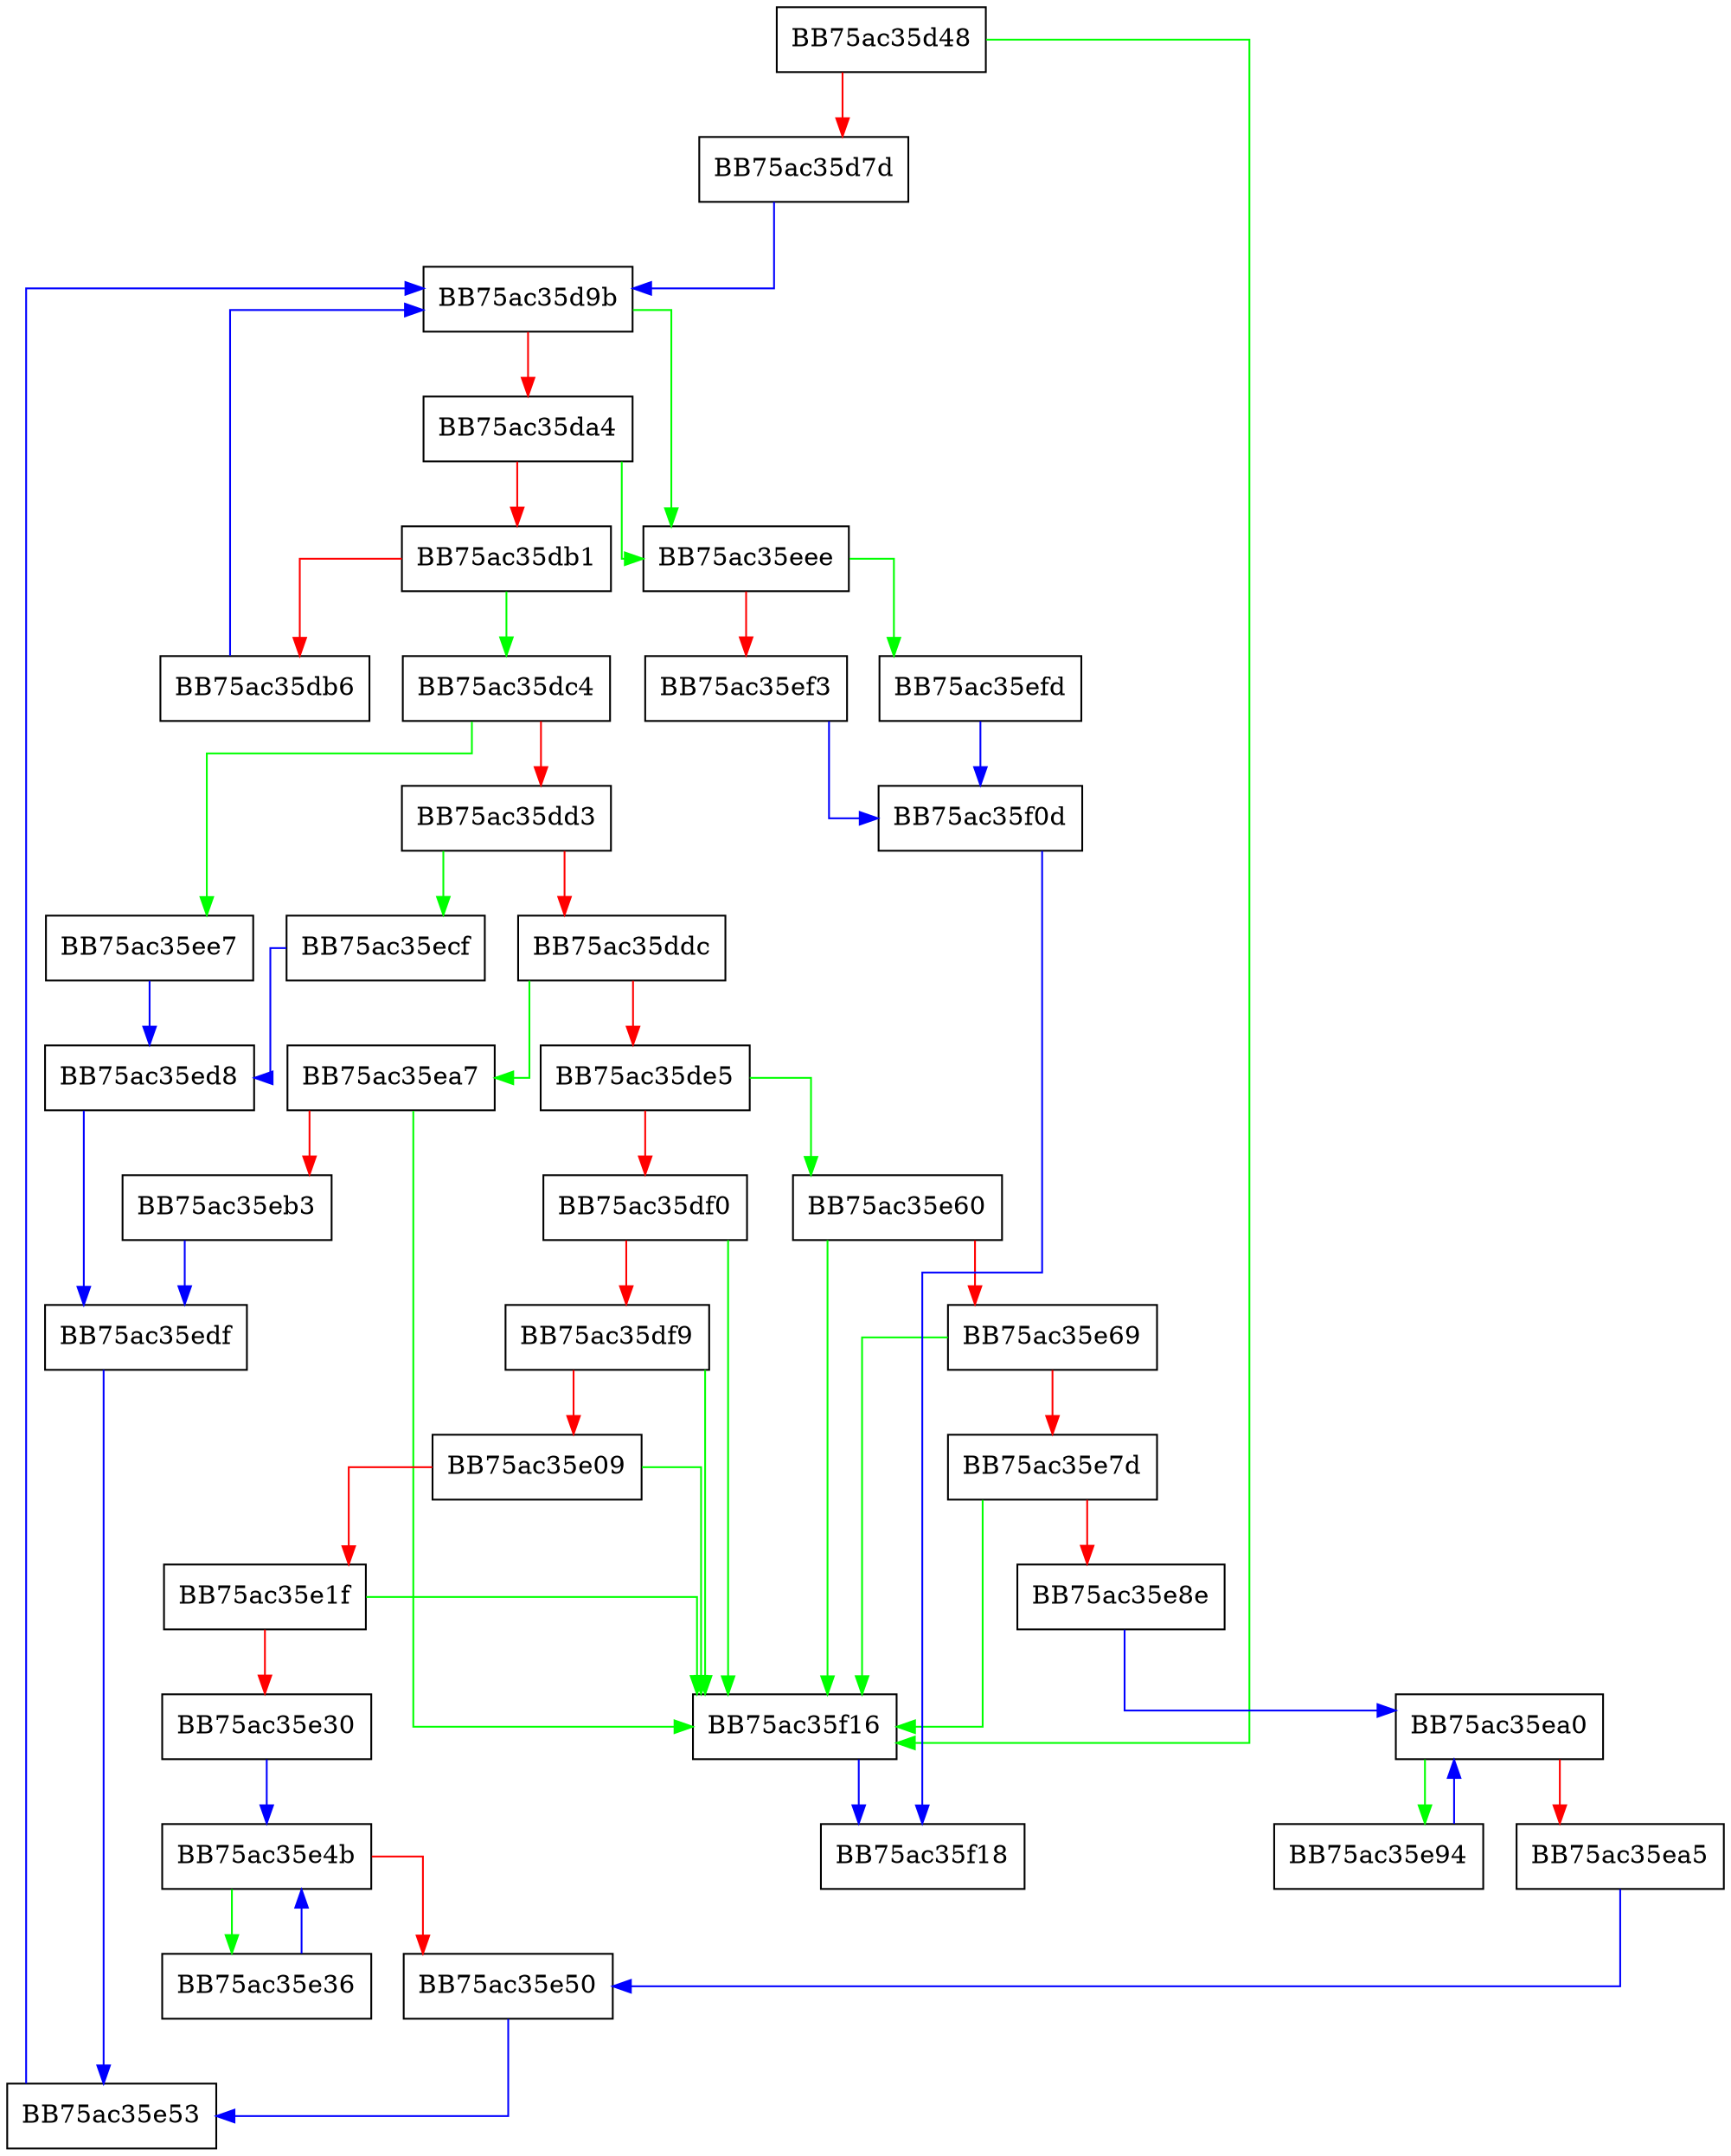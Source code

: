 digraph DecodeRarEncodedUnicode {
  node [shape="box"];
  graph [splines=ortho];
  BB75ac35d48 -> BB75ac35f16 [color="green"];
  BB75ac35d48 -> BB75ac35d7d [color="red"];
  BB75ac35d7d -> BB75ac35d9b [color="blue"];
  BB75ac35d9b -> BB75ac35eee [color="green"];
  BB75ac35d9b -> BB75ac35da4 [color="red"];
  BB75ac35da4 -> BB75ac35eee [color="green"];
  BB75ac35da4 -> BB75ac35db1 [color="red"];
  BB75ac35db1 -> BB75ac35dc4 [color="green"];
  BB75ac35db1 -> BB75ac35db6 [color="red"];
  BB75ac35db6 -> BB75ac35d9b [color="blue"];
  BB75ac35dc4 -> BB75ac35ee7 [color="green"];
  BB75ac35dc4 -> BB75ac35dd3 [color="red"];
  BB75ac35dd3 -> BB75ac35ecf [color="green"];
  BB75ac35dd3 -> BB75ac35ddc [color="red"];
  BB75ac35ddc -> BB75ac35ea7 [color="green"];
  BB75ac35ddc -> BB75ac35de5 [color="red"];
  BB75ac35de5 -> BB75ac35e60 [color="green"];
  BB75ac35de5 -> BB75ac35df0 [color="red"];
  BB75ac35df0 -> BB75ac35f16 [color="green"];
  BB75ac35df0 -> BB75ac35df9 [color="red"];
  BB75ac35df9 -> BB75ac35f16 [color="green"];
  BB75ac35df9 -> BB75ac35e09 [color="red"];
  BB75ac35e09 -> BB75ac35f16 [color="green"];
  BB75ac35e09 -> BB75ac35e1f [color="red"];
  BB75ac35e1f -> BB75ac35f16 [color="green"];
  BB75ac35e1f -> BB75ac35e30 [color="red"];
  BB75ac35e30 -> BB75ac35e4b [color="blue"];
  BB75ac35e36 -> BB75ac35e4b [color="blue"];
  BB75ac35e4b -> BB75ac35e36 [color="green"];
  BB75ac35e4b -> BB75ac35e50 [color="red"];
  BB75ac35e50 -> BB75ac35e53 [color="blue"];
  BB75ac35e53 -> BB75ac35d9b [color="blue"];
  BB75ac35e60 -> BB75ac35f16 [color="green"];
  BB75ac35e60 -> BB75ac35e69 [color="red"];
  BB75ac35e69 -> BB75ac35f16 [color="green"];
  BB75ac35e69 -> BB75ac35e7d [color="red"];
  BB75ac35e7d -> BB75ac35f16 [color="green"];
  BB75ac35e7d -> BB75ac35e8e [color="red"];
  BB75ac35e8e -> BB75ac35ea0 [color="blue"];
  BB75ac35e94 -> BB75ac35ea0 [color="blue"];
  BB75ac35ea0 -> BB75ac35e94 [color="green"];
  BB75ac35ea0 -> BB75ac35ea5 [color="red"];
  BB75ac35ea5 -> BB75ac35e50 [color="blue"];
  BB75ac35ea7 -> BB75ac35f16 [color="green"];
  BB75ac35ea7 -> BB75ac35eb3 [color="red"];
  BB75ac35eb3 -> BB75ac35edf [color="blue"];
  BB75ac35ecf -> BB75ac35ed8 [color="blue"];
  BB75ac35ed8 -> BB75ac35edf [color="blue"];
  BB75ac35edf -> BB75ac35e53 [color="blue"];
  BB75ac35ee7 -> BB75ac35ed8 [color="blue"];
  BB75ac35eee -> BB75ac35efd [color="green"];
  BB75ac35eee -> BB75ac35ef3 [color="red"];
  BB75ac35ef3 -> BB75ac35f0d [color="blue"];
  BB75ac35efd -> BB75ac35f0d [color="blue"];
  BB75ac35f0d -> BB75ac35f18 [color="blue"];
  BB75ac35f16 -> BB75ac35f18 [color="blue"];
}